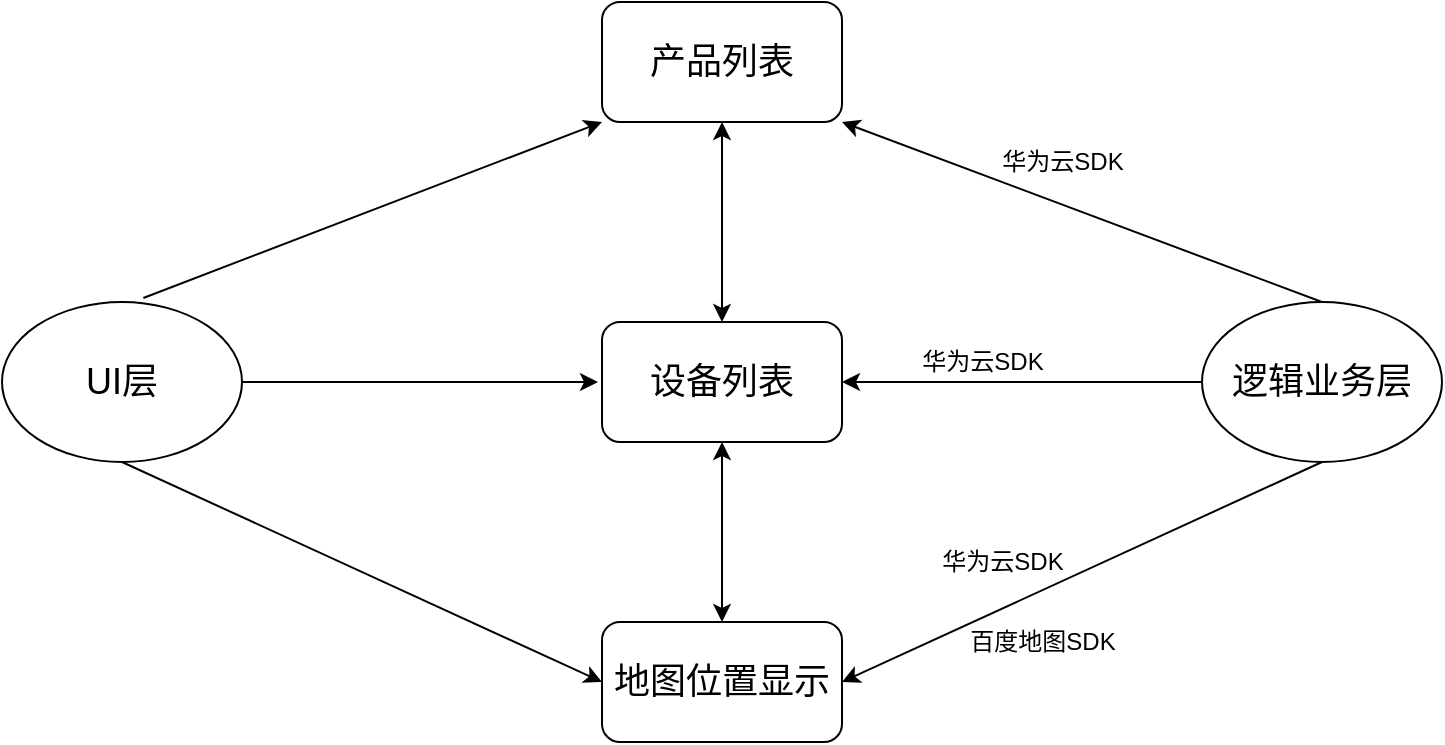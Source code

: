 <mxfile version="14.6.1" type="github">
  <diagram id="2BROPETgk_qW8xVXBbcQ" name="Page-1">
    <mxGraphModel dx="782" dy="475" grid="1" gridSize="10" guides="1" tooltips="1" connect="1" arrows="1" fold="1" page="1" pageScale="1" pageWidth="850" pageHeight="1100" math="0" shadow="0">
      <root>
        <mxCell id="0" />
        <mxCell id="1" parent="0" />
        <mxCell id="soWZq4xhhqXlVeF1WdCQ-1" value="&lt;font style=&quot;font-size: 18px&quot;&gt;产品列表&lt;/font&gt;" style="rounded=1;whiteSpace=wrap;html=1;" parent="1" vertex="1">
          <mxGeometry x="320" y="190" width="120" height="60" as="geometry" />
        </mxCell>
        <mxCell id="soWZq4xhhqXlVeF1WdCQ-2" value="&lt;font style=&quot;font-size: 18px&quot;&gt;设备列表&lt;/font&gt;" style="rounded=1;whiteSpace=wrap;html=1;" parent="1" vertex="1">
          <mxGeometry x="320" y="350" width="120" height="60" as="geometry" />
        </mxCell>
        <mxCell id="soWZq4xhhqXlVeF1WdCQ-3" value="&lt;font style=&quot;font-size: 18px&quot;&gt;地图位置显示&lt;/font&gt;" style="rounded=1;whiteSpace=wrap;html=1;" parent="1" vertex="1">
          <mxGeometry x="320" y="500" width="120" height="60" as="geometry" />
        </mxCell>
        <mxCell id="soWZq4xhhqXlVeF1WdCQ-4" value="&lt;font style=&quot;font-size: 18px&quot;&gt;UI层&lt;/font&gt;" style="ellipse;whiteSpace=wrap;html=1;" parent="1" vertex="1">
          <mxGeometry x="20" y="340" width="120" height="80" as="geometry" />
        </mxCell>
        <mxCell id="soWZq4xhhqXlVeF1WdCQ-5" value="&lt;font style=&quot;font-size: 18px&quot;&gt;逻辑业务层&lt;/font&gt;" style="ellipse;whiteSpace=wrap;html=1;" parent="1" vertex="1">
          <mxGeometry x="620" y="340" width="120" height="80" as="geometry" />
        </mxCell>
        <mxCell id="soWZq4xhhqXlVeF1WdCQ-6" value="" style="endArrow=classic;startArrow=classic;html=1;" parent="1" target="soWZq4xhhqXlVeF1WdCQ-1" edge="1">
          <mxGeometry width="50" height="50" relative="1" as="geometry">
            <mxPoint x="380" y="350" as="sourcePoint" />
            <mxPoint x="430" y="300" as="targetPoint" />
          </mxGeometry>
        </mxCell>
        <mxCell id="soWZq4xhhqXlVeF1WdCQ-7" value="" style="endArrow=classic;startArrow=classic;html=1;exitX=0.5;exitY=0;exitDx=0;exitDy=0;" parent="1" source="soWZq4xhhqXlVeF1WdCQ-3" edge="1">
          <mxGeometry width="50" height="50" relative="1" as="geometry">
            <mxPoint x="330" y="460" as="sourcePoint" />
            <mxPoint x="380" y="410" as="targetPoint" />
          </mxGeometry>
        </mxCell>
        <mxCell id="soWZq4xhhqXlVeF1WdCQ-8" value="" style="endArrow=classic;html=1;entryX=0;entryY=1;entryDx=0;entryDy=0;exitX=0.589;exitY=-0.025;exitDx=0;exitDy=0;exitPerimeter=0;" parent="1" source="soWZq4xhhqXlVeF1WdCQ-4" target="soWZq4xhhqXlVeF1WdCQ-1" edge="1">
          <mxGeometry width="50" height="50" relative="1" as="geometry">
            <mxPoint x="90" y="330" as="sourcePoint" />
            <mxPoint x="140" y="280" as="targetPoint" />
          </mxGeometry>
        </mxCell>
        <mxCell id="soWZq4xhhqXlVeF1WdCQ-9" value="" style="endArrow=classic;html=1;exitX=1;exitY=0.5;exitDx=0;exitDy=0;" parent="1" source="soWZq4xhhqXlVeF1WdCQ-4" edge="1">
          <mxGeometry width="50" height="50" relative="1" as="geometry">
            <mxPoint x="140" y="373" as="sourcePoint" />
            <mxPoint x="318" y="380" as="targetPoint" />
          </mxGeometry>
        </mxCell>
        <mxCell id="soWZq4xhhqXlVeF1WdCQ-10" value="" style="endArrow=classic;html=1;entryX=0;entryY=0.5;entryDx=0;entryDy=0;exitX=0.5;exitY=1;exitDx=0;exitDy=0;" parent="1" source="soWZq4xhhqXlVeF1WdCQ-4" target="soWZq4xhhqXlVeF1WdCQ-3" edge="1">
          <mxGeometry width="50" height="50" relative="1" as="geometry">
            <mxPoint x="80" y="410" as="sourcePoint" />
            <mxPoint x="130" y="360" as="targetPoint" />
          </mxGeometry>
        </mxCell>
        <mxCell id="soWZq4xhhqXlVeF1WdCQ-11" value="" style="endArrow=classic;html=1;entryX=1;entryY=0.5;entryDx=0;entryDy=0;" parent="1" target="soWZq4xhhqXlVeF1WdCQ-2" edge="1">
          <mxGeometry width="50" height="50" relative="1" as="geometry">
            <mxPoint x="620" y="380" as="sourcePoint" />
            <mxPoint x="670" y="330" as="targetPoint" />
          </mxGeometry>
        </mxCell>
        <mxCell id="soWZq4xhhqXlVeF1WdCQ-12" value="" style="endArrow=classic;html=1;entryX=1;entryY=0.5;entryDx=0;entryDy=0;" parent="1" target="soWZq4xhhqXlVeF1WdCQ-3" edge="1">
          <mxGeometry width="50" height="50" relative="1" as="geometry">
            <mxPoint x="680" y="420" as="sourcePoint" />
            <mxPoint x="730" y="370" as="targetPoint" />
            <Array as="points" />
          </mxGeometry>
        </mxCell>
        <mxCell id="soWZq4xhhqXlVeF1WdCQ-13" value="" style="endArrow=classic;html=1;entryX=1;entryY=1;entryDx=0;entryDy=0;" parent="1" target="soWZq4xhhqXlVeF1WdCQ-1" edge="1">
          <mxGeometry width="50" height="50" relative="1" as="geometry">
            <mxPoint x="680" y="340" as="sourcePoint" />
            <mxPoint x="720" y="290" as="targetPoint" />
          </mxGeometry>
        </mxCell>
        <mxCell id="soWZq4xhhqXlVeF1WdCQ-17" value="华为云SDK" style="text;html=1;align=center;verticalAlign=middle;resizable=0;points=[];autosize=1;strokeColor=none;" parent="1" vertex="1">
          <mxGeometry x="470" y="360" width="80" height="20" as="geometry" />
        </mxCell>
        <mxCell id="soWZq4xhhqXlVeF1WdCQ-18" value="华为云SDK" style="text;html=1;align=center;verticalAlign=middle;resizable=0;points=[];autosize=1;strokeColor=none;" parent="1" vertex="1">
          <mxGeometry x="510" y="260" width="80" height="20" as="geometry" />
        </mxCell>
        <mxCell id="soWZq4xhhqXlVeF1WdCQ-20" value="华为云SDK" style="text;html=1;align=center;verticalAlign=middle;resizable=0;points=[];autosize=1;strokeColor=none;" parent="1" vertex="1">
          <mxGeometry x="480" y="460" width="80" height="20" as="geometry" />
        </mxCell>
        <mxCell id="soWZq4xhhqXlVeF1WdCQ-21" value="百度地图SDK" style="text;html=1;align=center;verticalAlign=middle;resizable=0;points=[];autosize=1;strokeColor=none;" parent="1" vertex="1">
          <mxGeometry x="495" y="500" width="90" height="20" as="geometry" />
        </mxCell>
      </root>
    </mxGraphModel>
  </diagram>
</mxfile>
